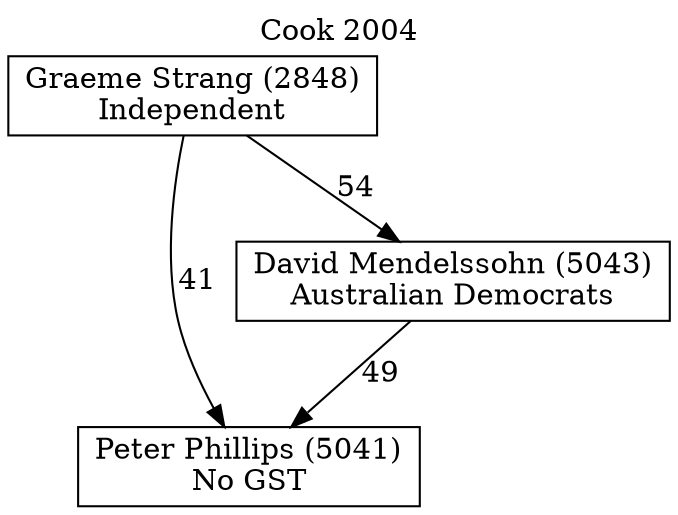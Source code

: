 // House preference flow
digraph "Peter Phillips (5041)_Cook_2004" {
	graph [label="Cook 2004" labelloc=t mclimit=10]
	node [shape=box]
	"Peter Phillips (5041)" [label="Peter Phillips (5041)
No GST"]
	"David Mendelssohn (5043)" [label="David Mendelssohn (5043)
Australian Democrats"]
	"Graeme Strang (2848)" [label="Graeme Strang (2848)
Independent"]
	"David Mendelssohn (5043)" -> "Peter Phillips (5041)" [label=49]
	"Graeme Strang (2848)" -> "David Mendelssohn (5043)" [label=54]
	"Graeme Strang (2848)" -> "Peter Phillips (5041)" [label=41]
}
